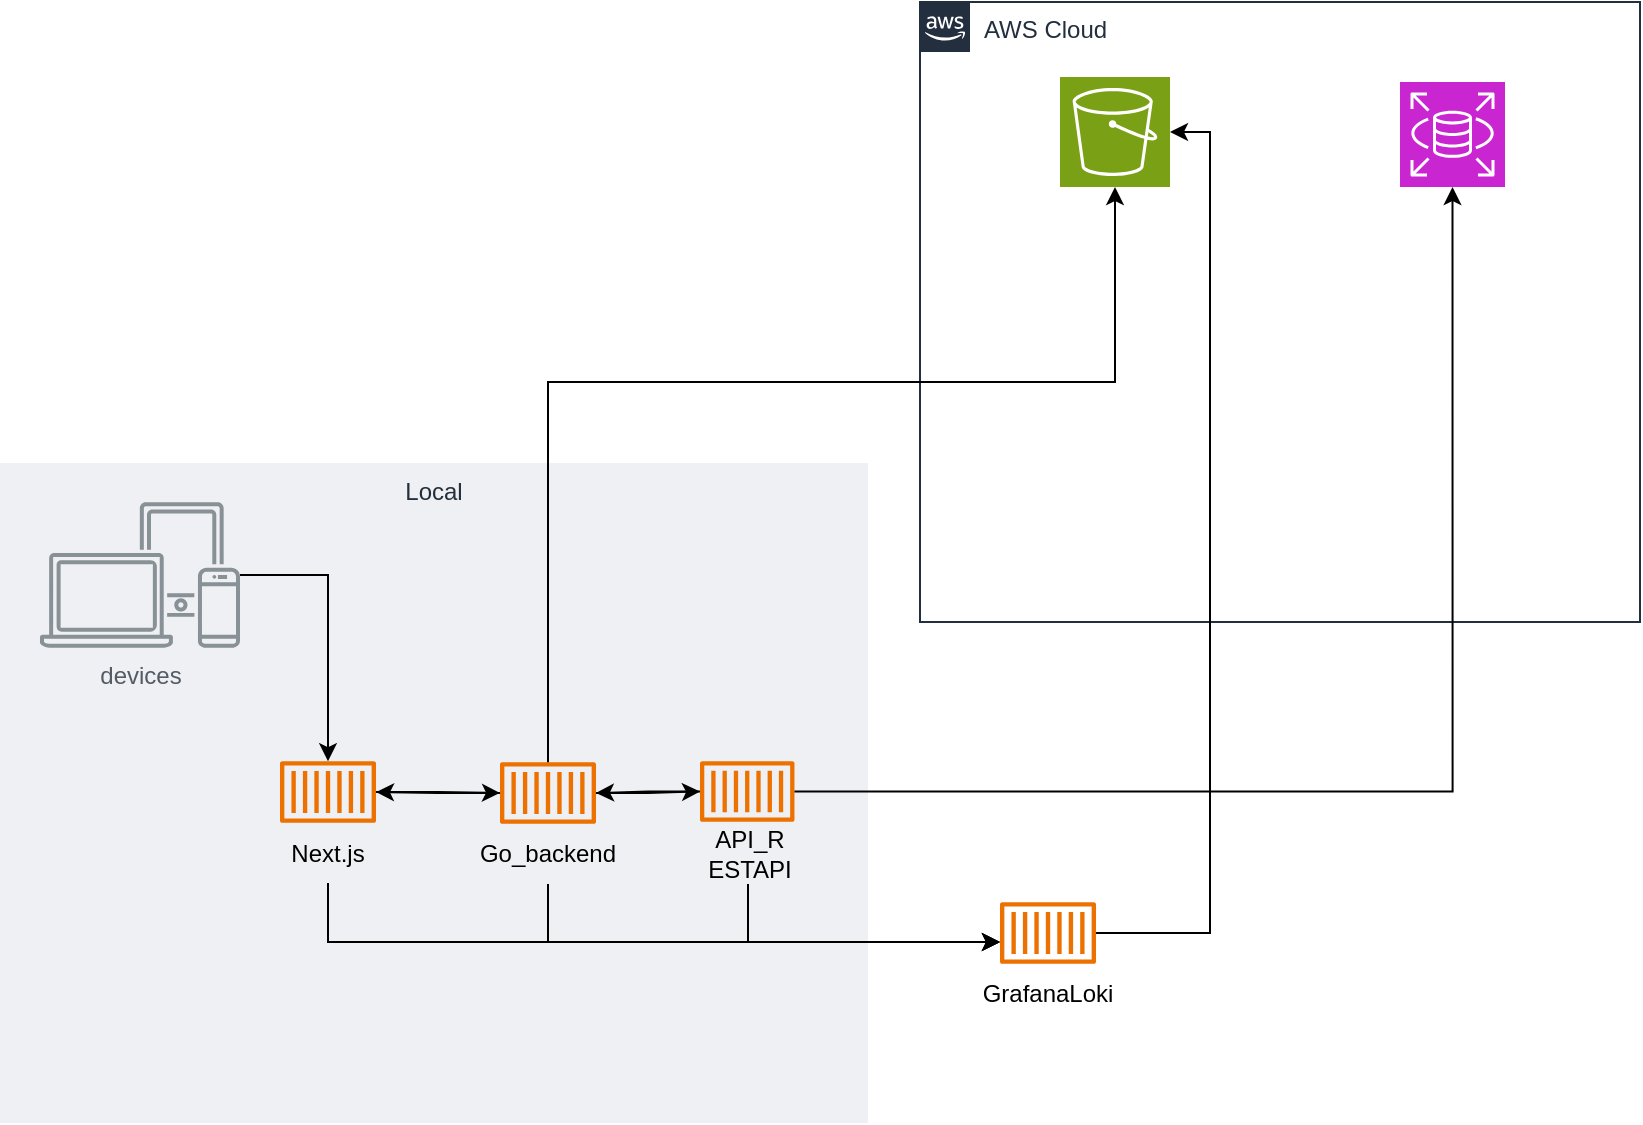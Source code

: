 <mxfile version="26.2.13">
  <diagram name="ページ1" id="VTM8p1lnYnzgzo12ILz7">
    <mxGraphModel dx="1259" dy="655" grid="1" gridSize="10" guides="1" tooltips="1" connect="1" arrows="1" fold="1" page="1" pageScale="1" pageWidth="827" pageHeight="1169" math="0" shadow="0">
      <root>
        <mxCell id="0" />
        <mxCell id="1" parent="0" />
        <mxCell id="OOuVJ8IM_9MxlitMd0kS-1" value="AWS Cloud" style="points=[[0,0],[0.25,0],[0.5,0],[0.75,0],[1,0],[1,0.25],[1,0.5],[1,0.75],[1,1],[0.75,1],[0.5,1],[0.25,1],[0,1],[0,0.75],[0,0.5],[0,0.25]];outlineConnect=0;gradientColor=none;html=1;whiteSpace=wrap;fontSize=12;fontStyle=0;container=1;pointerEvents=0;collapsible=0;recursiveResize=0;shape=mxgraph.aws4.group;grIcon=mxgraph.aws4.group_aws_cloud_alt;strokeColor=#232F3E;fillColor=none;verticalAlign=top;align=left;spacingLeft=30;fontColor=#232F3E;dashed=0;" parent="1" vertex="1">
          <mxGeometry x="460" y="50" width="360" height="310" as="geometry" />
        </mxCell>
        <mxCell id="OOuVJ8IM_9MxlitMd0kS-3" value="" style="sketch=0;points=[[0,0,0],[0.25,0,0],[0.5,0,0],[0.75,0,0],[1,0,0],[0,1,0],[0.25,1,0],[0.5,1,0],[0.75,1,0],[1,1,0],[0,0.25,0],[0,0.5,0],[0,0.75,0],[1,0.25,0],[1,0.5,0],[1,0.75,0]];outlineConnect=0;fontColor=#232F3E;fillColor=#7AA116;strokeColor=#ffffff;dashed=0;verticalLabelPosition=bottom;verticalAlign=top;align=center;html=1;fontSize=12;fontStyle=0;aspect=fixed;shape=mxgraph.aws4.resourceIcon;resIcon=mxgraph.aws4.s3;" parent="OOuVJ8IM_9MxlitMd0kS-1" vertex="1">
          <mxGeometry x="70" y="37.5" width="55" height="55" as="geometry" />
        </mxCell>
        <mxCell id="OOuVJ8IM_9MxlitMd0kS-4" value="" style="sketch=0;points=[[0,0,0],[0.25,0,0],[0.5,0,0],[0.75,0,0],[1,0,0],[0,1,0],[0.25,1,0],[0.5,1,0],[0.75,1,0],[1,1,0],[0,0.25,0],[0,0.5,0],[0,0.75,0],[1,0.25,0],[1,0.5,0],[1,0.75,0]];outlineConnect=0;fontColor=#232F3E;fillColor=#C925D1;strokeColor=#ffffff;dashed=0;verticalLabelPosition=bottom;verticalAlign=top;align=center;html=1;fontSize=12;fontStyle=0;aspect=fixed;shape=mxgraph.aws4.resourceIcon;resIcon=mxgraph.aws4.rds;" parent="OOuVJ8IM_9MxlitMd0kS-1" vertex="1">
          <mxGeometry x="240" y="40" width="52.5" height="52.5" as="geometry" />
        </mxCell>
        <mxCell id="OOuVJ8IM_9MxlitMd0kS-2" value="Local" style="fillColor=#EFF0F3;strokeColor=none;dashed=0;verticalAlign=top;fontStyle=0;fontColor=#232F3D;whiteSpace=wrap;html=1;" parent="1" vertex="1">
          <mxGeometry y="280.5" width="434" height="330" as="geometry" />
        </mxCell>
        <mxCell id="OOuVJ8IM_9MxlitMd0kS-16" style="edgeStyle=orthogonalEdgeStyle;rounded=0;orthogonalLoop=1;jettySize=auto;html=1;" parent="1" source="OOuVJ8IM_9MxlitMd0kS-6" target="OOuVJ8IM_9MxlitMd0kS-7" edge="1">
          <mxGeometry relative="1" as="geometry" />
        </mxCell>
        <mxCell id="OOuVJ8IM_9MxlitMd0kS-6" value="" style="sketch=0;outlineConnect=0;fontColor=#232F3E;gradientColor=none;fillColor=#ED7100;strokeColor=none;dashed=0;verticalLabelPosition=bottom;verticalAlign=top;align=center;html=1;fontSize=12;fontStyle=0;aspect=fixed;pointerEvents=1;shape=mxgraph.aws4.container_1;" parent="1" vertex="1">
          <mxGeometry x="140" y="429.5" width="48" height="31" as="geometry" />
        </mxCell>
        <mxCell id="OOuVJ8IM_9MxlitMd0kS-17" style="edgeStyle=orthogonalEdgeStyle;rounded=0;orthogonalLoop=1;jettySize=auto;html=1;" parent="1" source="OOuVJ8IM_9MxlitMd0kS-7" target="OOuVJ8IM_9MxlitMd0kS-8" edge="1">
          <mxGeometry relative="1" as="geometry" />
        </mxCell>
        <mxCell id="OOuVJ8IM_9MxlitMd0kS-18" style="edgeStyle=orthogonalEdgeStyle;rounded=0;orthogonalLoop=1;jettySize=auto;html=1;" parent="1" source="OOuVJ8IM_9MxlitMd0kS-7" target="OOuVJ8IM_9MxlitMd0kS-6" edge="1">
          <mxGeometry relative="1" as="geometry" />
        </mxCell>
        <mxCell id="OOuVJ8IM_9MxlitMd0kS-7" value="" style="sketch=0;outlineConnect=0;fontColor=#232F3E;gradientColor=none;fillColor=#ED7100;strokeColor=none;dashed=0;verticalLabelPosition=bottom;verticalAlign=top;align=center;html=1;fontSize=12;fontStyle=0;aspect=fixed;pointerEvents=1;shape=mxgraph.aws4.container_1;" parent="1" vertex="1">
          <mxGeometry x="250" y="430" width="48" height="31" as="geometry" />
        </mxCell>
        <mxCell id="OOuVJ8IM_9MxlitMd0kS-19" style="edgeStyle=orthogonalEdgeStyle;rounded=0;orthogonalLoop=1;jettySize=auto;html=1;" parent="1" source="OOuVJ8IM_9MxlitMd0kS-8" target="OOuVJ8IM_9MxlitMd0kS-7" edge="1">
          <mxGeometry relative="1" as="geometry" />
        </mxCell>
        <mxCell id="OOuVJ8IM_9MxlitMd0kS-8" value="" style="sketch=0;outlineConnect=0;fontColor=#232F3E;gradientColor=none;fillColor=#ED7100;strokeColor=none;dashed=0;verticalLabelPosition=bottom;verticalAlign=top;align=center;html=1;fontSize=12;fontStyle=0;aspect=fixed;pointerEvents=1;shape=mxgraph.aws4.container_1;" parent="1" vertex="1">
          <mxGeometry x="350" y="429.5" width="47.23" height="30.5" as="geometry" />
        </mxCell>
        <mxCell id="OOuVJ8IM_9MxlitMd0kS-9" value="" style="sketch=0;outlineConnect=0;fontColor=#232F3E;gradientColor=none;fillColor=#ED7100;strokeColor=none;dashed=0;verticalLabelPosition=bottom;verticalAlign=top;align=center;html=1;fontSize=12;fontStyle=0;aspect=fixed;pointerEvents=1;shape=mxgraph.aws4.container_1;" parent="1" vertex="1">
          <mxGeometry x="500" y="500" width="48" height="31" as="geometry" />
        </mxCell>
        <mxCell id="OOuVJ8IM_9MxlitMd0kS-10" value="GrafanaLoki" style="text;html=1;align=center;verticalAlign=middle;whiteSpace=wrap;rounded=0;" parent="1" vertex="1">
          <mxGeometry x="494" y="531" width="60" height="30" as="geometry" />
        </mxCell>
        <mxCell id="OOuVJ8IM_9MxlitMd0kS-21" style="edgeStyle=orthogonalEdgeStyle;rounded=0;orthogonalLoop=1;jettySize=auto;html=1;" parent="1" source="OOuVJ8IM_9MxlitMd0kS-11" target="OOuVJ8IM_9MxlitMd0kS-9" edge="1">
          <mxGeometry relative="1" as="geometry">
            <Array as="points">
              <mxPoint x="374" y="520" />
            </Array>
          </mxGeometry>
        </mxCell>
        <mxCell id="OOuVJ8IM_9MxlitMd0kS-11" value="API_R ESTAPI" style="text;html=1;align=center;verticalAlign=middle;whiteSpace=wrap;rounded=0;" parent="1" vertex="1">
          <mxGeometry x="340" y="461" width="70" height="30" as="geometry" />
        </mxCell>
        <mxCell id="OOuVJ8IM_9MxlitMd0kS-22" style="edgeStyle=orthogonalEdgeStyle;rounded=0;orthogonalLoop=1;jettySize=auto;html=1;" parent="1" source="OOuVJ8IM_9MxlitMd0kS-12" target="OOuVJ8IM_9MxlitMd0kS-9" edge="1">
          <mxGeometry relative="1" as="geometry">
            <Array as="points">
              <mxPoint x="274" y="520" />
            </Array>
          </mxGeometry>
        </mxCell>
        <mxCell id="OOuVJ8IM_9MxlitMd0kS-12" value="Go_backend" style="text;html=1;align=center;verticalAlign=middle;whiteSpace=wrap;rounded=0;" parent="1" vertex="1">
          <mxGeometry x="244" y="461" width="60" height="30" as="geometry" />
        </mxCell>
        <mxCell id="OOuVJ8IM_9MxlitMd0kS-23" style="edgeStyle=orthogonalEdgeStyle;rounded=0;orthogonalLoop=1;jettySize=auto;html=1;" parent="1" source="OOuVJ8IM_9MxlitMd0kS-13" target="OOuVJ8IM_9MxlitMd0kS-9" edge="1">
          <mxGeometry relative="1" as="geometry">
            <Array as="points">
              <mxPoint x="164" y="520" />
            </Array>
          </mxGeometry>
        </mxCell>
        <mxCell id="OOuVJ8IM_9MxlitMd0kS-13" value="Next.js" style="text;html=1;align=center;verticalAlign=middle;whiteSpace=wrap;rounded=0;" parent="1" vertex="1">
          <mxGeometry x="134" y="460.5" width="60" height="30" as="geometry" />
        </mxCell>
        <mxCell id="OOuVJ8IM_9MxlitMd0kS-15" style="edgeStyle=orthogonalEdgeStyle;rounded=0;orthogonalLoop=1;jettySize=auto;html=1;" parent="1" source="OOuVJ8IM_9MxlitMd0kS-14" target="OOuVJ8IM_9MxlitMd0kS-6" edge="1">
          <mxGeometry relative="1" as="geometry" />
        </mxCell>
        <mxCell id="OOuVJ8IM_9MxlitMd0kS-14" value="devices" style="sketch=0;outlineConnect=0;gradientColor=none;fontColor=#545B64;strokeColor=none;fillColor=#879196;dashed=0;verticalLabelPosition=bottom;verticalAlign=top;align=center;html=1;fontSize=12;fontStyle=0;aspect=fixed;shape=mxgraph.aws4.illustration_devices;pointerEvents=1" parent="1" vertex="1">
          <mxGeometry x="20" y="300" width="100" height="73" as="geometry" />
        </mxCell>
        <mxCell id="OOuVJ8IM_9MxlitMd0kS-20" style="edgeStyle=orthogonalEdgeStyle;rounded=0;orthogonalLoop=1;jettySize=auto;html=1;entryX=0.5;entryY=1;entryDx=0;entryDy=0;entryPerimeter=0;" parent="1" source="OOuVJ8IM_9MxlitMd0kS-7" target="OOuVJ8IM_9MxlitMd0kS-3" edge="1">
          <mxGeometry relative="1" as="geometry">
            <Array as="points">
              <mxPoint x="274" y="240" />
              <mxPoint x="558" y="240" />
            </Array>
          </mxGeometry>
        </mxCell>
        <mxCell id="OOuVJ8IM_9MxlitMd0kS-26" style="edgeStyle=orthogonalEdgeStyle;rounded=0;orthogonalLoop=1;jettySize=auto;html=1;entryX=1;entryY=0.5;entryDx=0;entryDy=0;entryPerimeter=0;" parent="1" source="OOuVJ8IM_9MxlitMd0kS-9" target="OOuVJ8IM_9MxlitMd0kS-3" edge="1">
          <mxGeometry relative="1" as="geometry">
            <Array as="points">
              <mxPoint x="605" y="516" />
              <mxPoint x="605" y="115" />
            </Array>
          </mxGeometry>
        </mxCell>
        <mxCell id="1uRXTYTxAzmLASeH2MHR-1" style="edgeStyle=orthogonalEdgeStyle;rounded=0;orthogonalLoop=1;jettySize=auto;html=1;entryX=0.5;entryY=1;entryDx=0;entryDy=0;entryPerimeter=0;" edge="1" parent="1" source="OOuVJ8IM_9MxlitMd0kS-8" target="OOuVJ8IM_9MxlitMd0kS-4">
          <mxGeometry relative="1" as="geometry" />
        </mxCell>
      </root>
    </mxGraphModel>
  </diagram>
</mxfile>
